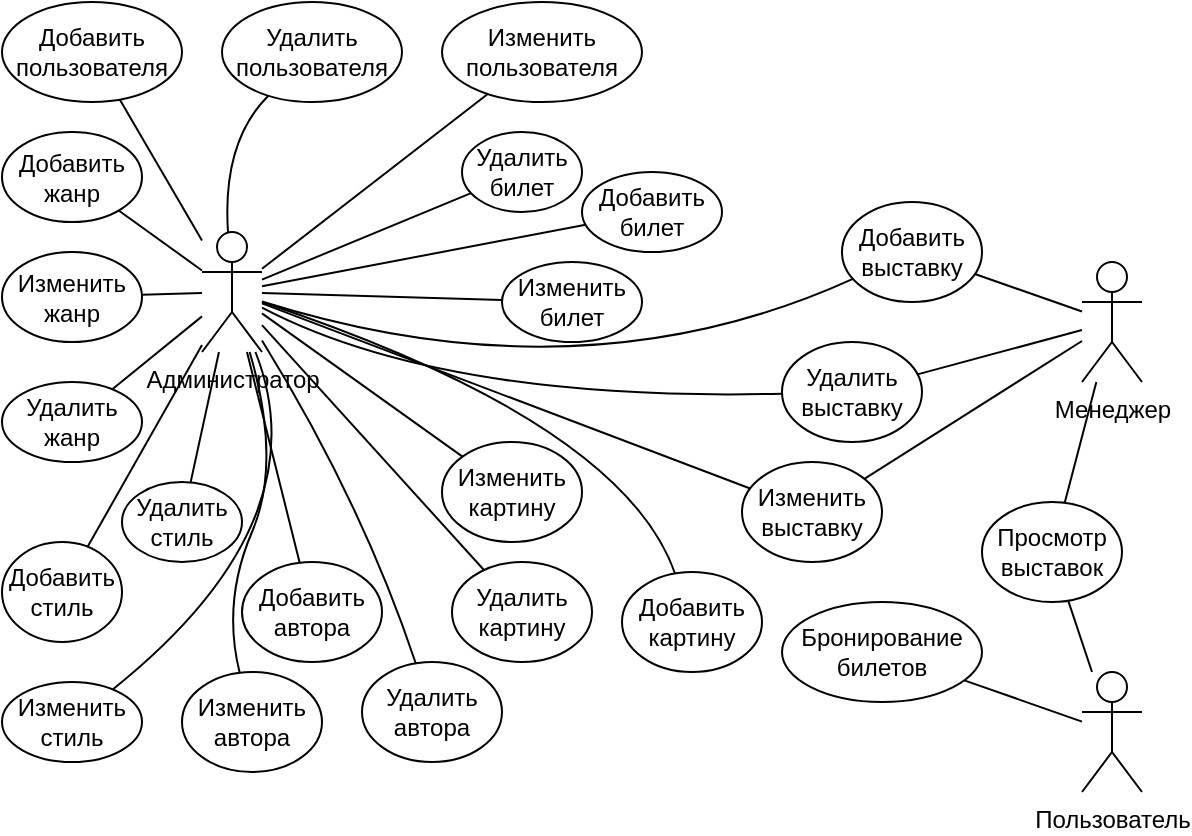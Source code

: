 <mxfile version="27.1.6">
  <diagram name="Page-1" id="jEyUggcAicq-IJzzxVhA">
    <mxGraphModel dx="1426" dy="785" grid="1" gridSize="10" guides="1" tooltips="1" connect="1" arrows="1" fold="1" page="1" pageScale="1" pageWidth="827" pageHeight="1169" math="0" shadow="0">
      <root>
        <mxCell id="0" />
        <mxCell id="1" parent="0" />
        <mxCell id="PEg1dWcD_ZEaWfx1gy0j-1" value="Администратор" style="shape=umlActor;verticalLabelPosition=bottom;verticalAlign=top;html=1;outlineConnect=0;" parent="1" vertex="1">
          <mxGeometry x="110" y="185" width="30" height="60" as="geometry" />
        </mxCell>
        <mxCell id="PEg1dWcD_ZEaWfx1gy0j-2" value="Добавить пользователя" style="ellipse;whiteSpace=wrap;html=1;" parent="1" vertex="1">
          <mxGeometry x="10" y="70" width="90" height="50" as="geometry" />
        </mxCell>
        <mxCell id="PEg1dWcD_ZEaWfx1gy0j-3" value="&lt;div&gt;Изменить&lt;br&gt;пользователя&lt;/div&gt;" style="ellipse;whiteSpace=wrap;html=1;" parent="1" vertex="1">
          <mxGeometry x="230" y="70" width="100" height="50" as="geometry" />
        </mxCell>
        <mxCell id="PEg1dWcD_ZEaWfx1gy0j-4" value="Удалить&lt;div&gt;пользователя&lt;/div&gt;" style="ellipse;whiteSpace=wrap;html=1;" parent="1" vertex="1">
          <mxGeometry x="120" y="70" width="90" height="50" as="geometry" />
        </mxCell>
        <mxCell id="PEg1dWcD_ZEaWfx1gy0j-6" value="" style="curved=1;endArrow=none;html=1;rounded=0;startFill=0;" parent="1" source="PEg1dWcD_ZEaWfx1gy0j-1" target="PEg1dWcD_ZEaWfx1gy0j-2" edge="1">
          <mxGeometry width="50" height="50" relative="1" as="geometry">
            <mxPoint x="150" y="220" as="sourcePoint" />
            <mxPoint x="200" y="170" as="targetPoint" />
            <Array as="points" />
          </mxGeometry>
        </mxCell>
        <mxCell id="PEg1dWcD_ZEaWfx1gy0j-7" value="" style="curved=1;endArrow=none;html=1;rounded=0;startFill=0;" parent="1" source="PEg1dWcD_ZEaWfx1gy0j-1" target="PEg1dWcD_ZEaWfx1gy0j-4" edge="1">
          <mxGeometry width="50" height="50" relative="1" as="geometry">
            <mxPoint x="130" y="185" as="sourcePoint" />
            <mxPoint x="182" y="150" as="targetPoint" />
            <Array as="points">
              <mxPoint x="120" y="140" />
            </Array>
          </mxGeometry>
        </mxCell>
        <mxCell id="PEg1dWcD_ZEaWfx1gy0j-8" value="" style="curved=1;endArrow=none;html=1;rounded=0;startFill=0;" parent="1" source="PEg1dWcD_ZEaWfx1gy0j-1" target="PEg1dWcD_ZEaWfx1gy0j-3" edge="1">
          <mxGeometry width="50" height="50" relative="1" as="geometry">
            <mxPoint x="170" y="305" as="sourcePoint" />
            <mxPoint x="222" y="270" as="targetPoint" />
            <Array as="points" />
          </mxGeometry>
        </mxCell>
        <mxCell id="PEg1dWcD_ZEaWfx1gy0j-9" value="Добавить&lt;div&gt;билет&lt;/div&gt;" style="ellipse;whiteSpace=wrap;html=1;" parent="1" vertex="1">
          <mxGeometry x="300" y="155" width="70" height="40" as="geometry" />
        </mxCell>
        <mxCell id="PEg1dWcD_ZEaWfx1gy0j-10" value="Удалить&lt;div&gt;билет&lt;/div&gt;" style="ellipse;whiteSpace=wrap;html=1;" parent="1" vertex="1">
          <mxGeometry x="240" y="135" width="60" height="40" as="geometry" />
        </mxCell>
        <mxCell id="PEg1dWcD_ZEaWfx1gy0j-11" value="Изменить&lt;br&gt;&lt;div&gt;билет&lt;/div&gt;" style="ellipse;whiteSpace=wrap;html=1;" parent="1" vertex="1">
          <mxGeometry x="260" y="200" width="70" height="40" as="geometry" />
        </mxCell>
        <mxCell id="PEg1dWcD_ZEaWfx1gy0j-12" value="" style="curved=1;endArrow=none;html=1;rounded=0;startFill=0;" parent="1" source="PEg1dWcD_ZEaWfx1gy0j-1" target="PEg1dWcD_ZEaWfx1gy0j-10" edge="1">
          <mxGeometry width="50" height="50" relative="1" as="geometry">
            <mxPoint x="140" y="280" as="sourcePoint" />
            <mxPoint x="190" y="230" as="targetPoint" />
            <Array as="points" />
          </mxGeometry>
        </mxCell>
        <mxCell id="PEg1dWcD_ZEaWfx1gy0j-13" value="" style="curved=1;endArrow=none;html=1;rounded=0;startFill=0;" parent="1" source="PEg1dWcD_ZEaWfx1gy0j-1" target="PEg1dWcD_ZEaWfx1gy0j-9" edge="1">
          <mxGeometry width="50" height="50" relative="1" as="geometry">
            <mxPoint x="130" y="200" as="sourcePoint" />
            <mxPoint x="180" y="150" as="targetPoint" />
            <Array as="points" />
          </mxGeometry>
        </mxCell>
        <mxCell id="PEg1dWcD_ZEaWfx1gy0j-15" value="" style="curved=1;endArrow=none;html=1;rounded=0;startFill=0;" parent="1" source="PEg1dWcD_ZEaWfx1gy0j-1" target="PEg1dWcD_ZEaWfx1gy0j-11" edge="1">
          <mxGeometry width="50" height="50" relative="1" as="geometry">
            <mxPoint x="210" y="249" as="sourcePoint" />
            <mxPoint x="331" y="240" as="targetPoint" />
            <Array as="points" />
          </mxGeometry>
        </mxCell>
        <mxCell id="PEg1dWcD_ZEaWfx1gy0j-16" value="Добавить&lt;div&gt;жанр&lt;/div&gt;" style="ellipse;whiteSpace=wrap;html=1;" parent="1" vertex="1">
          <mxGeometry x="10" y="135" width="70" height="45" as="geometry" />
        </mxCell>
        <mxCell id="PEg1dWcD_ZEaWfx1gy0j-17" value="Удалить&lt;div&gt;жанр&lt;/div&gt;" style="ellipse;whiteSpace=wrap;html=1;" parent="1" vertex="1">
          <mxGeometry x="10" y="260" width="70" height="40" as="geometry" />
        </mxCell>
        <mxCell id="PEg1dWcD_ZEaWfx1gy0j-18" value="Изменить&lt;br&gt;&lt;div&gt;жанр&lt;/div&gt;" style="ellipse;whiteSpace=wrap;html=1;" parent="1" vertex="1">
          <mxGeometry x="10" y="195" width="70" height="45" as="geometry" />
        </mxCell>
        <mxCell id="PEg1dWcD_ZEaWfx1gy0j-19" value="" style="curved=1;endArrow=none;html=1;rounded=0;startFill=0;" parent="1" source="PEg1dWcD_ZEaWfx1gy0j-1" target="PEg1dWcD_ZEaWfx1gy0j-16" edge="1">
          <mxGeometry width="50" height="50" relative="1" as="geometry">
            <mxPoint x="80" y="290" as="sourcePoint" />
            <mxPoint x="130" y="240" as="targetPoint" />
            <Array as="points" />
          </mxGeometry>
        </mxCell>
        <mxCell id="PEg1dWcD_ZEaWfx1gy0j-20" value="" style="curved=1;endArrow=none;html=1;rounded=0;startFill=0;" parent="1" source="PEg1dWcD_ZEaWfx1gy0j-1" target="PEg1dWcD_ZEaWfx1gy0j-18" edge="1">
          <mxGeometry width="50" height="50" relative="1" as="geometry">
            <mxPoint x="90" y="240" as="sourcePoint" />
            <mxPoint x="121" y="360" as="targetPoint" />
            <Array as="points" />
          </mxGeometry>
        </mxCell>
        <mxCell id="PEg1dWcD_ZEaWfx1gy0j-21" value="" style="curved=1;endArrow=none;html=1;rounded=0;startFill=0;" parent="1" source="PEg1dWcD_ZEaWfx1gy0j-1" target="PEg1dWcD_ZEaWfx1gy0j-17" edge="1">
          <mxGeometry width="50" height="50" relative="1" as="geometry">
            <mxPoint x="250" y="250" as="sourcePoint" />
            <mxPoint x="231" y="360" as="targetPoint" />
            <Array as="points" />
          </mxGeometry>
        </mxCell>
        <mxCell id="PEg1dWcD_ZEaWfx1gy0j-22" value="Добавить&lt;div&gt;стиль&lt;/div&gt;" style="ellipse;whiteSpace=wrap;html=1;" parent="1" vertex="1">
          <mxGeometry x="10" y="340" width="60" height="50" as="geometry" />
        </mxCell>
        <mxCell id="PEg1dWcD_ZEaWfx1gy0j-24" value="Изменить&lt;br&gt;&lt;div&gt;стиль&lt;/div&gt;" style="ellipse;whiteSpace=wrap;html=1;" parent="1" vertex="1">
          <mxGeometry x="10" y="410" width="70" height="40" as="geometry" />
        </mxCell>
        <mxCell id="PEg1dWcD_ZEaWfx1gy0j-25" value="" style="curved=1;endArrow=none;html=1;rounded=0;startFill=0;" parent="1" source="PEg1dWcD_ZEaWfx1gy0j-1" target="PEg1dWcD_ZEaWfx1gy0j-22" edge="1">
          <mxGeometry width="50" height="50" relative="1" as="geometry">
            <mxPoint x="190" y="270" as="sourcePoint" />
            <mxPoint x="235" y="371" as="targetPoint" />
            <Array as="points" />
          </mxGeometry>
        </mxCell>
        <mxCell id="PEg1dWcD_ZEaWfx1gy0j-27" value="" style="curved=1;endArrow=none;html=1;rounded=0;startFill=0;" parent="1" source="PEg1dWcD_ZEaWfx1gy0j-1" target="PEg1dWcD_ZEaWfx1gy0j-24" edge="1">
          <mxGeometry width="50" height="50" relative="1" as="geometry">
            <mxPoint x="160" y="330" as="sourcePoint" />
            <mxPoint x="333" y="507" as="targetPoint" />
            <Array as="points">
              <mxPoint x="170" y="330" />
            </Array>
          </mxGeometry>
        </mxCell>
        <mxCell id="PEg1dWcD_ZEaWfx1gy0j-30" value="Добавить&lt;div&gt;автора&lt;/div&gt;" style="ellipse;whiteSpace=wrap;html=1;" parent="1" vertex="1">
          <mxGeometry x="130" y="350" width="70" height="50" as="geometry" />
        </mxCell>
        <mxCell id="PEg1dWcD_ZEaWfx1gy0j-31" value="Удалить&lt;div&gt;автора&lt;/div&gt;" style="ellipse;whiteSpace=wrap;html=1;" parent="1" vertex="1">
          <mxGeometry x="190" y="400" width="70" height="50" as="geometry" />
        </mxCell>
        <mxCell id="PEg1dWcD_ZEaWfx1gy0j-32" value="Изменить&lt;br&gt;&lt;div&gt;автора&lt;/div&gt;" style="ellipse;whiteSpace=wrap;html=1;" parent="1" vertex="1">
          <mxGeometry x="100" y="405" width="70" height="50" as="geometry" />
        </mxCell>
        <mxCell id="PEg1dWcD_ZEaWfx1gy0j-33" value="" style="curved=1;endArrow=none;html=1;rounded=0;startFill=0;" parent="1" source="PEg1dWcD_ZEaWfx1gy0j-1" target="PEg1dWcD_ZEaWfx1gy0j-23" edge="1">
          <mxGeometry width="50" height="50" relative="1" as="geometry">
            <mxPoint x="124" y="245" as="sourcePoint" />
            <mxPoint x="59" y="412" as="targetPoint" />
            <Array as="points" />
          </mxGeometry>
        </mxCell>
        <mxCell id="PEg1dWcD_ZEaWfx1gy0j-23" value="Удалить&lt;div&gt;стиль&lt;/div&gt;" style="ellipse;whiteSpace=wrap;html=1;" parent="1" vertex="1">
          <mxGeometry x="70" y="310" width="60" height="40" as="geometry" />
        </mxCell>
        <mxCell id="PEg1dWcD_ZEaWfx1gy0j-34" value="" style="curved=1;endArrow=none;html=1;rounded=0;startFill=0;" parent="1" source="PEg1dWcD_ZEaWfx1gy0j-1" target="PEg1dWcD_ZEaWfx1gy0j-32" edge="1">
          <mxGeometry width="50" height="50" relative="1" as="geometry">
            <mxPoint x="214" y="300" as="sourcePoint" />
            <mxPoint x="200" y="365" as="targetPoint" />
            <Array as="points">
              <mxPoint x="150" y="300" />
              <mxPoint x="120" y="370" />
            </Array>
          </mxGeometry>
        </mxCell>
        <mxCell id="PEg1dWcD_ZEaWfx1gy0j-35" value="" style="curved=1;endArrow=none;html=1;rounded=0;startFill=0;" parent="1" source="PEg1dWcD_ZEaWfx1gy0j-1" target="PEg1dWcD_ZEaWfx1gy0j-30" edge="1">
          <mxGeometry width="50" height="50" relative="1" as="geometry">
            <mxPoint x="174" y="280" as="sourcePoint" />
            <mxPoint x="160" y="345" as="targetPoint" />
            <Array as="points" />
          </mxGeometry>
        </mxCell>
        <mxCell id="PEg1dWcD_ZEaWfx1gy0j-36" value="" style="curved=1;endArrow=none;html=1;rounded=0;startFill=0;" parent="1" source="PEg1dWcD_ZEaWfx1gy0j-1" edge="1">
          <mxGeometry width="50" height="50" relative="1" as="geometry">
            <mxPoint x="220" y="310" as="sourcePoint" />
            <mxPoint x="217" y="401" as="targetPoint" />
            <Array as="points">
              <mxPoint x="190" y="320" />
            </Array>
          </mxGeometry>
        </mxCell>
        <mxCell id="PEg1dWcD_ZEaWfx1gy0j-37" value="Добавить&lt;div&gt;выставку&lt;/div&gt;" style="ellipse;whiteSpace=wrap;html=1;" parent="1" vertex="1">
          <mxGeometry x="430" y="170" width="70" height="50" as="geometry" />
        </mxCell>
        <mxCell id="PEg1dWcD_ZEaWfx1gy0j-38" value="Удалить&lt;div&gt;выставку&lt;/div&gt;" style="ellipse;whiteSpace=wrap;html=1;" parent="1" vertex="1">
          <mxGeometry x="400" y="240" width="70" height="50" as="geometry" />
        </mxCell>
        <mxCell id="PEg1dWcD_ZEaWfx1gy0j-39" value="Изменить&lt;br&gt;&lt;div&gt;выставку&lt;/div&gt;" style="ellipse;whiteSpace=wrap;html=1;" parent="1" vertex="1">
          <mxGeometry x="380" y="300" width="70" height="50" as="geometry" />
        </mxCell>
        <mxCell id="PEg1dWcD_ZEaWfx1gy0j-47" value="" style="curved=1;endArrow=none;html=1;rounded=0;startFill=0;" parent="1" source="PEg1dWcD_ZEaWfx1gy0j-1" target="PEg1dWcD_ZEaWfx1gy0j-39" edge="1">
          <mxGeometry width="50" height="50" relative="1" as="geometry">
            <mxPoint x="230" y="280" as="sourcePoint" />
            <mxPoint x="350" y="284" as="targetPoint" />
            <Array as="points" />
          </mxGeometry>
        </mxCell>
        <mxCell id="PEg1dWcD_ZEaWfx1gy0j-48" value="" style="curved=1;endArrow=none;html=1;rounded=0;startFill=0;" parent="1" source="PEg1dWcD_ZEaWfx1gy0j-1" target="PEg1dWcD_ZEaWfx1gy0j-37" edge="1">
          <mxGeometry width="50" height="50" relative="1" as="geometry">
            <mxPoint x="220" y="300" as="sourcePoint" />
            <mxPoint x="352" y="410" as="targetPoint" />
            <Array as="points">
              <mxPoint x="300" y="270" />
            </Array>
          </mxGeometry>
        </mxCell>
        <mxCell id="PEg1dWcD_ZEaWfx1gy0j-49" value="" style="curved=1;endArrow=none;html=1;rounded=0;startFill=0;" parent="1" source="PEg1dWcD_ZEaWfx1gy0j-1" target="PEg1dWcD_ZEaWfx1gy0j-38" edge="1">
          <mxGeometry width="50" height="50" relative="1" as="geometry">
            <mxPoint x="230" y="280" as="sourcePoint" />
            <mxPoint x="200" y="250" as="targetPoint" />
            <Array as="points">
              <mxPoint x="230" y="270" />
            </Array>
          </mxGeometry>
        </mxCell>
        <mxCell id="PEg1dWcD_ZEaWfx1gy0j-50" value="Менеджер" style="shape=umlActor;verticalLabelPosition=bottom;verticalAlign=top;html=1;outlineConnect=0;" parent="1" vertex="1">
          <mxGeometry x="550" y="200" width="30" height="60" as="geometry" />
        </mxCell>
        <mxCell id="PEg1dWcD_ZEaWfx1gy0j-52" value="" style="curved=1;endArrow=none;html=1;rounded=0;startFill=0;" parent="1" source="PEg1dWcD_ZEaWfx1gy0j-50" target="PEg1dWcD_ZEaWfx1gy0j-37" edge="1">
          <mxGeometry width="50" height="50" relative="1" as="geometry">
            <mxPoint x="340" y="260" as="sourcePoint" />
            <mxPoint x="495" y="328" as="targetPoint" />
            <Array as="points" />
          </mxGeometry>
        </mxCell>
        <mxCell id="PEg1dWcD_ZEaWfx1gy0j-53" value="" style="curved=1;endArrow=none;html=1;rounded=0;startFill=0;" parent="1" source="PEg1dWcD_ZEaWfx1gy0j-50" target="PEg1dWcD_ZEaWfx1gy0j-39" edge="1">
          <mxGeometry width="50" height="50" relative="1" as="geometry">
            <mxPoint x="570" y="320" as="sourcePoint" />
            <mxPoint x="480" y="372" as="targetPoint" />
            <Array as="points" />
          </mxGeometry>
        </mxCell>
        <mxCell id="PEg1dWcD_ZEaWfx1gy0j-54" value="" style="curved=1;endArrow=none;html=1;rounded=0;startFill=0;" parent="1" source="PEg1dWcD_ZEaWfx1gy0j-50" target="PEg1dWcD_ZEaWfx1gy0j-38" edge="1">
          <mxGeometry width="50" height="50" relative="1" as="geometry">
            <mxPoint x="643" y="320" as="sourcePoint" />
            <mxPoint x="470" y="377" as="targetPoint" />
            <Array as="points" />
          </mxGeometry>
        </mxCell>
        <mxCell id="PEg1dWcD_ZEaWfx1gy0j-59" value="Добавить&lt;div&gt;картину&lt;/div&gt;" style="ellipse;whiteSpace=wrap;html=1;" parent="1" vertex="1">
          <mxGeometry x="320" y="355" width="70" height="50" as="geometry" />
        </mxCell>
        <mxCell id="PEg1dWcD_ZEaWfx1gy0j-60" value="Удалить&lt;div&gt;картину&lt;/div&gt;" style="ellipse;whiteSpace=wrap;html=1;" parent="1" vertex="1">
          <mxGeometry x="235" y="350" width="70" height="50" as="geometry" />
        </mxCell>
        <mxCell id="PEg1dWcD_ZEaWfx1gy0j-61" value="Изменить&lt;br&gt;&lt;div&gt;картину&lt;/div&gt;" style="ellipse;whiteSpace=wrap;html=1;" parent="1" vertex="1">
          <mxGeometry x="230" y="290" width="70" height="50" as="geometry" />
        </mxCell>
        <mxCell id="PEg1dWcD_ZEaWfx1gy0j-63" value="" style="curved=1;endArrow=none;html=1;rounded=0;startFill=0;" parent="1" source="PEg1dWcD_ZEaWfx1gy0j-1" target="PEg1dWcD_ZEaWfx1gy0j-60" edge="1">
          <mxGeometry width="50" height="50" relative="1" as="geometry">
            <mxPoint x="210" y="270" as="sourcePoint" />
            <mxPoint x="330" y="274" as="targetPoint" />
            <Array as="points" />
          </mxGeometry>
        </mxCell>
        <mxCell id="PEg1dWcD_ZEaWfx1gy0j-64" value="" style="curved=1;endArrow=none;html=1;rounded=0;startFill=0;" parent="1" source="PEg1dWcD_ZEaWfx1gy0j-1" target="PEg1dWcD_ZEaWfx1gy0j-61" edge="1">
          <mxGeometry width="50" height="50" relative="1" as="geometry">
            <mxPoint x="200" y="280" as="sourcePoint" />
            <mxPoint x="311" y="402" as="targetPoint" />
            <Array as="points" />
          </mxGeometry>
        </mxCell>
        <mxCell id="PEg1dWcD_ZEaWfx1gy0j-65" value="" style="curved=1;endArrow=none;html=1;rounded=0;startFill=0;" parent="1" source="PEg1dWcD_ZEaWfx1gy0j-1" target="PEg1dWcD_ZEaWfx1gy0j-59" edge="1">
          <mxGeometry width="50" height="50" relative="1" as="geometry">
            <mxPoint x="200" y="240" as="sourcePoint" />
            <mxPoint x="300" y="311" as="targetPoint" />
            <Array as="points">
              <mxPoint x="320" y="280" />
            </Array>
          </mxGeometry>
        </mxCell>
        <mxCell id="1vSuc5DPJRq-6fgSXo6k-1" value="Пользователь" style="shape=umlActor;verticalLabelPosition=bottom;verticalAlign=top;html=1;outlineConnect=0;" vertex="1" parent="1">
          <mxGeometry x="550" y="405" width="30" height="60" as="geometry" />
        </mxCell>
        <mxCell id="1vSuc5DPJRq-6fgSXo6k-2" value="Бронирование билетов" style="ellipse;whiteSpace=wrap;html=1;" vertex="1" parent="1">
          <mxGeometry x="400" y="370" width="100" height="50" as="geometry" />
        </mxCell>
        <mxCell id="1vSuc5DPJRq-6fgSXo6k-3" value="" style="endArrow=none;html=1;rounded=0;" edge="1" parent="1" source="1vSuc5DPJRq-6fgSXo6k-2" target="1vSuc5DPJRq-6fgSXo6k-1">
          <mxGeometry width="50" height="50" relative="1" as="geometry">
            <mxPoint x="430" y="600" as="sourcePoint" />
            <mxPoint x="480" y="550" as="targetPoint" />
          </mxGeometry>
        </mxCell>
        <mxCell id="1vSuc5DPJRq-6fgSXo6k-4" value="Просмотр выставок" style="ellipse;whiteSpace=wrap;html=1;" vertex="1" parent="1">
          <mxGeometry x="500" y="320" width="70" height="50" as="geometry" />
        </mxCell>
        <mxCell id="1vSuc5DPJRq-6fgSXo6k-5" value="" style="endArrow=none;html=1;rounded=0;" edge="1" parent="1" source="1vSuc5DPJRq-6fgSXo6k-4" target="PEg1dWcD_ZEaWfx1gy0j-50">
          <mxGeometry width="50" height="50" relative="1" as="geometry">
            <mxPoint x="560" y="270" as="sourcePoint" />
            <mxPoint x="610" y="220" as="targetPoint" />
          </mxGeometry>
        </mxCell>
        <mxCell id="1vSuc5DPJRq-6fgSXo6k-6" value="" style="endArrow=none;html=1;rounded=0;" edge="1" parent="1" source="1vSuc5DPJRq-6fgSXo6k-4" target="1vSuc5DPJRq-6fgSXo6k-1">
          <mxGeometry width="50" height="50" relative="1" as="geometry">
            <mxPoint x="610" y="380" as="sourcePoint" />
            <mxPoint x="660" y="330" as="targetPoint" />
          </mxGeometry>
        </mxCell>
      </root>
    </mxGraphModel>
  </diagram>
</mxfile>
